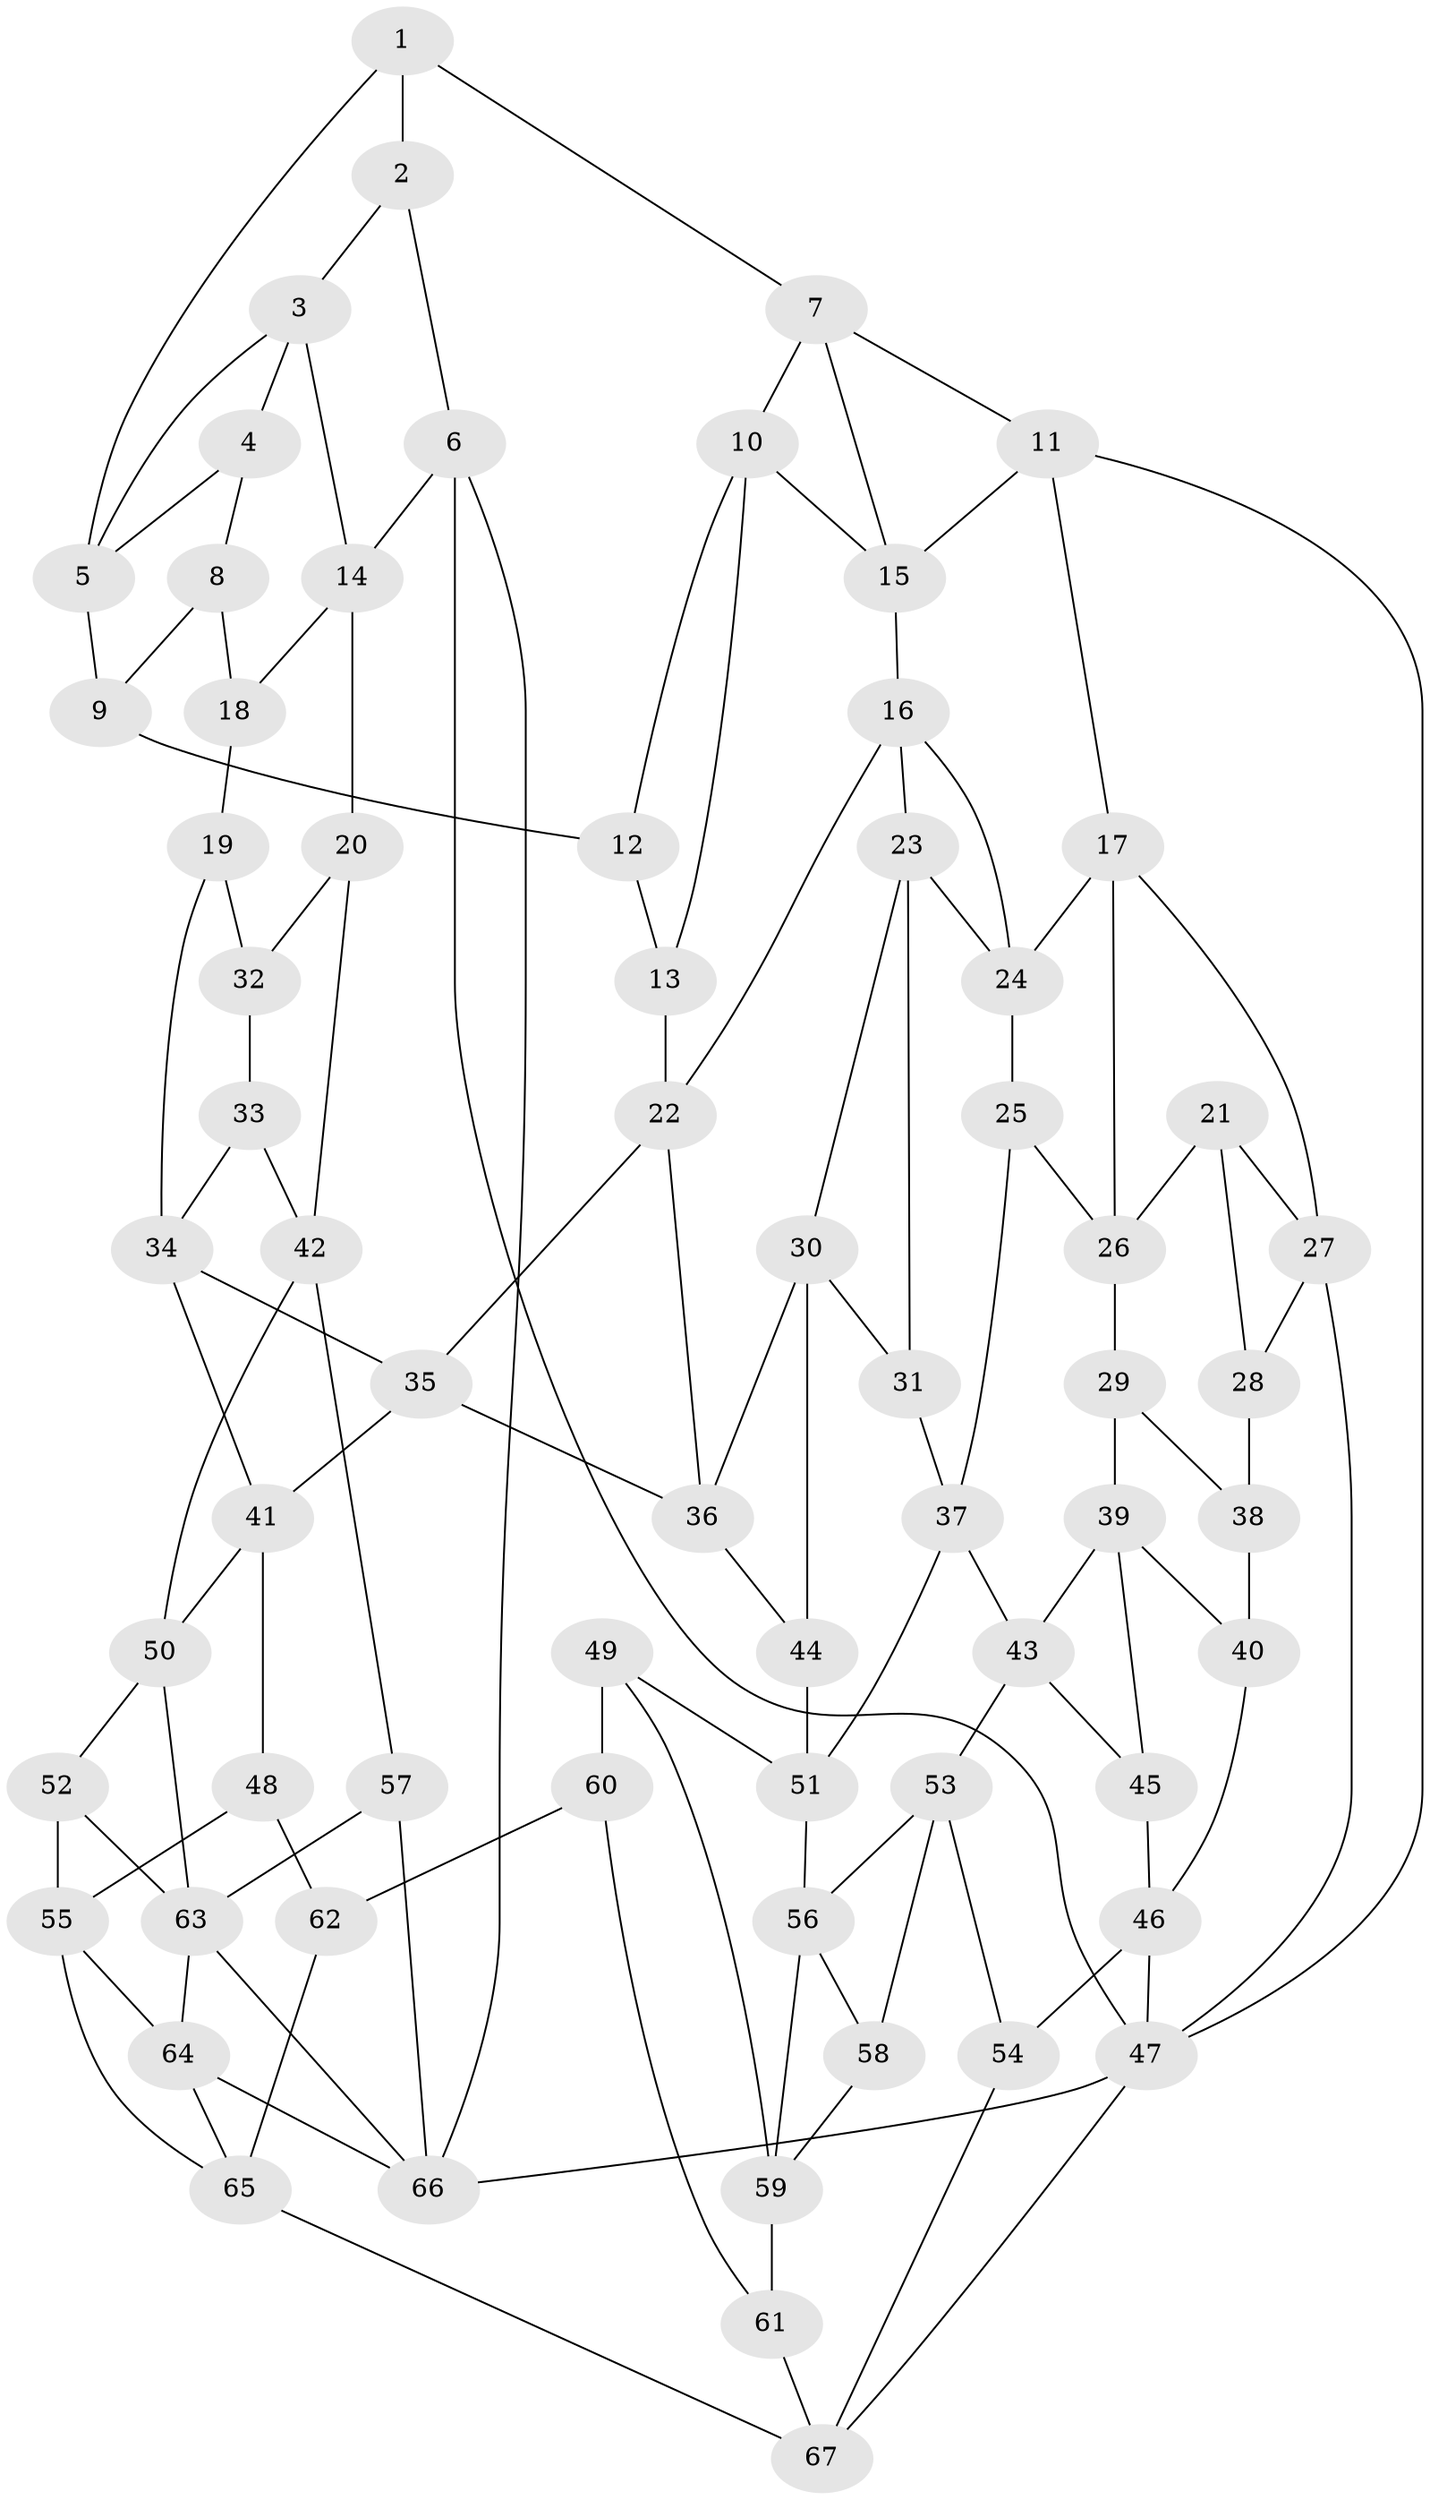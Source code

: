 // original degree distribution, {3: 0.022388059701492536, 4: 0.23880597014925373, 6: 0.23880597014925373, 5: 0.5}
// Generated by graph-tools (version 1.1) at 2025/03/03/09/25 03:03:22]
// undirected, 67 vertices, 121 edges
graph export_dot {
graph [start="1"]
  node [color=gray90,style=filled];
  1;
  2;
  3;
  4;
  5;
  6;
  7;
  8;
  9;
  10;
  11;
  12;
  13;
  14;
  15;
  16;
  17;
  18;
  19;
  20;
  21;
  22;
  23;
  24;
  25;
  26;
  27;
  28;
  29;
  30;
  31;
  32;
  33;
  34;
  35;
  36;
  37;
  38;
  39;
  40;
  41;
  42;
  43;
  44;
  45;
  46;
  47;
  48;
  49;
  50;
  51;
  52;
  53;
  54;
  55;
  56;
  57;
  58;
  59;
  60;
  61;
  62;
  63;
  64;
  65;
  66;
  67;
  1 -- 2 [weight=1.0];
  1 -- 5 [weight=1.0];
  1 -- 7 [weight=1.0];
  2 -- 3 [weight=1.0];
  2 -- 6 [weight=1.0];
  3 -- 4 [weight=1.0];
  3 -- 5 [weight=1.0];
  3 -- 14 [weight=1.0];
  4 -- 5 [weight=1.0];
  4 -- 8 [weight=1.0];
  5 -- 9 [weight=1.0];
  6 -- 14 [weight=1.0];
  6 -- 47 [weight=1.0];
  6 -- 66 [weight=1.0];
  7 -- 10 [weight=1.0];
  7 -- 11 [weight=1.0];
  7 -- 15 [weight=1.0];
  8 -- 9 [weight=1.0];
  8 -- 18 [weight=2.0];
  9 -- 12 [weight=2.0];
  10 -- 12 [weight=1.0];
  10 -- 13 [weight=1.0];
  10 -- 15 [weight=1.0];
  11 -- 15 [weight=1.0];
  11 -- 17 [weight=1.0];
  11 -- 47 [weight=1.0];
  12 -- 13 [weight=1.0];
  13 -- 22 [weight=1.0];
  14 -- 18 [weight=1.0];
  14 -- 20 [weight=1.0];
  15 -- 16 [weight=1.0];
  16 -- 22 [weight=1.0];
  16 -- 23 [weight=1.0];
  16 -- 24 [weight=1.0];
  17 -- 24 [weight=1.0];
  17 -- 26 [weight=1.0];
  17 -- 27 [weight=1.0];
  18 -- 19 [weight=1.0];
  19 -- 32 [weight=2.0];
  19 -- 34 [weight=1.0];
  20 -- 32 [weight=1.0];
  20 -- 42 [weight=1.0];
  21 -- 26 [weight=1.0];
  21 -- 27 [weight=1.0];
  21 -- 28 [weight=1.0];
  22 -- 35 [weight=1.0];
  22 -- 36 [weight=1.0];
  23 -- 24 [weight=1.0];
  23 -- 30 [weight=1.0];
  23 -- 31 [weight=1.0];
  24 -- 25 [weight=1.0];
  25 -- 26 [weight=1.0];
  25 -- 37 [weight=1.0];
  26 -- 29 [weight=1.0];
  27 -- 28 [weight=1.0];
  27 -- 47 [weight=1.0];
  28 -- 38 [weight=2.0];
  29 -- 38 [weight=1.0];
  29 -- 39 [weight=1.0];
  30 -- 31 [weight=1.0];
  30 -- 36 [weight=1.0];
  30 -- 44 [weight=1.0];
  31 -- 37 [weight=1.0];
  32 -- 33 [weight=1.0];
  33 -- 34 [weight=1.0];
  33 -- 42 [weight=1.0];
  34 -- 35 [weight=1.0];
  34 -- 41 [weight=1.0];
  35 -- 36 [weight=1.0];
  35 -- 41 [weight=1.0];
  36 -- 44 [weight=1.0];
  37 -- 43 [weight=1.0];
  37 -- 51 [weight=1.0];
  38 -- 40 [weight=1.0];
  39 -- 40 [weight=1.0];
  39 -- 43 [weight=1.0];
  39 -- 45 [weight=1.0];
  40 -- 46 [weight=1.0];
  41 -- 48 [weight=1.0];
  41 -- 50 [weight=1.0];
  42 -- 50 [weight=1.0];
  42 -- 57 [weight=1.0];
  43 -- 45 [weight=1.0];
  43 -- 53 [weight=1.0];
  44 -- 51 [weight=1.0];
  45 -- 46 [weight=2.0];
  46 -- 47 [weight=1.0];
  46 -- 54 [weight=1.0];
  47 -- 66 [weight=1.0];
  47 -- 67 [weight=1.0];
  48 -- 55 [weight=1.0];
  48 -- 62 [weight=1.0];
  49 -- 51 [weight=1.0];
  49 -- 59 [weight=1.0];
  49 -- 60 [weight=1.0];
  50 -- 52 [weight=1.0];
  50 -- 63 [weight=1.0];
  51 -- 56 [weight=1.0];
  52 -- 55 [weight=1.0];
  52 -- 63 [weight=1.0];
  53 -- 54 [weight=1.0];
  53 -- 56 [weight=1.0];
  53 -- 58 [weight=1.0];
  54 -- 67 [weight=1.0];
  55 -- 64 [weight=1.0];
  55 -- 65 [weight=1.0];
  56 -- 58 [weight=1.0];
  56 -- 59 [weight=1.0];
  57 -- 63 [weight=2.0];
  57 -- 66 [weight=1.0];
  58 -- 59 [weight=1.0];
  59 -- 61 [weight=1.0];
  60 -- 61 [weight=1.0];
  60 -- 62 [weight=2.0];
  61 -- 67 [weight=1.0];
  62 -- 65 [weight=1.0];
  63 -- 64 [weight=1.0];
  63 -- 66 [weight=1.0];
  64 -- 65 [weight=1.0];
  64 -- 66 [weight=1.0];
  65 -- 67 [weight=1.0];
}
